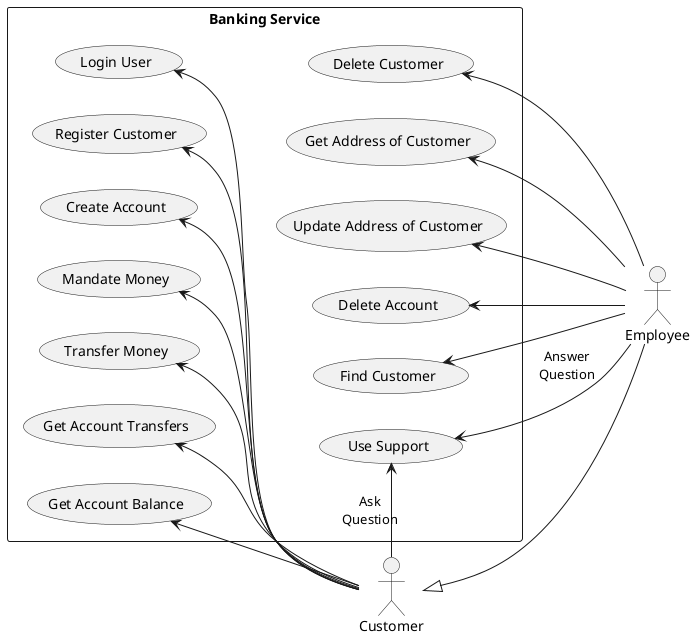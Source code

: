 @startuml

left to right direction
skinparam monochrome true

actor "Customer" as c
actor "Employee" as e

c <|-- e

rectangle "Banking Service" as Banking {

  usecase "Create Account" as uc11
  usecase "Find Customer" as uc12
  usecase "Delete Customer" as uc13
  usecase "Get Address of Customer" as uc14
  usecase "Update Address of Customer" as uc15
  usecase "Mandate Money" as uc16
  usecase "Delete Account" as uc17

  usecase "Login User" as uc21

  usecase "Use Support" as uc31

  usecase "Transfer Money" as uc41
  usecase "Get Account Transfers" as uc42
  usecase "Get Account Balance" as uc43
  usecase "Register Customer" as uc44
}

' Customer Service
uc11 <-- c
uc16 <-- c

e --> uc12
e --> uc13
e --> uc14
e --> uc15
e --> uc17


' Session Service
uc21 <-- c


' Support Service
'uc31 --> chat
uc31 <-- c : Ask\nQuestion
e --> uc31 : Answer\nQuestion


' Banking Service
uc41 <-- c
uc42 <-- c
uc43 <-- c
uc44 <-- c

' Layout
uc21 -[hidden]-> uc12
uc21 -[hidden]-> uc13
uc21 -[hidden]-> uc14
uc21 -[hidden]-> uc15
uc21 -[hidden]-> uc17
uc44 -[hidden]-> uc31

@enduml